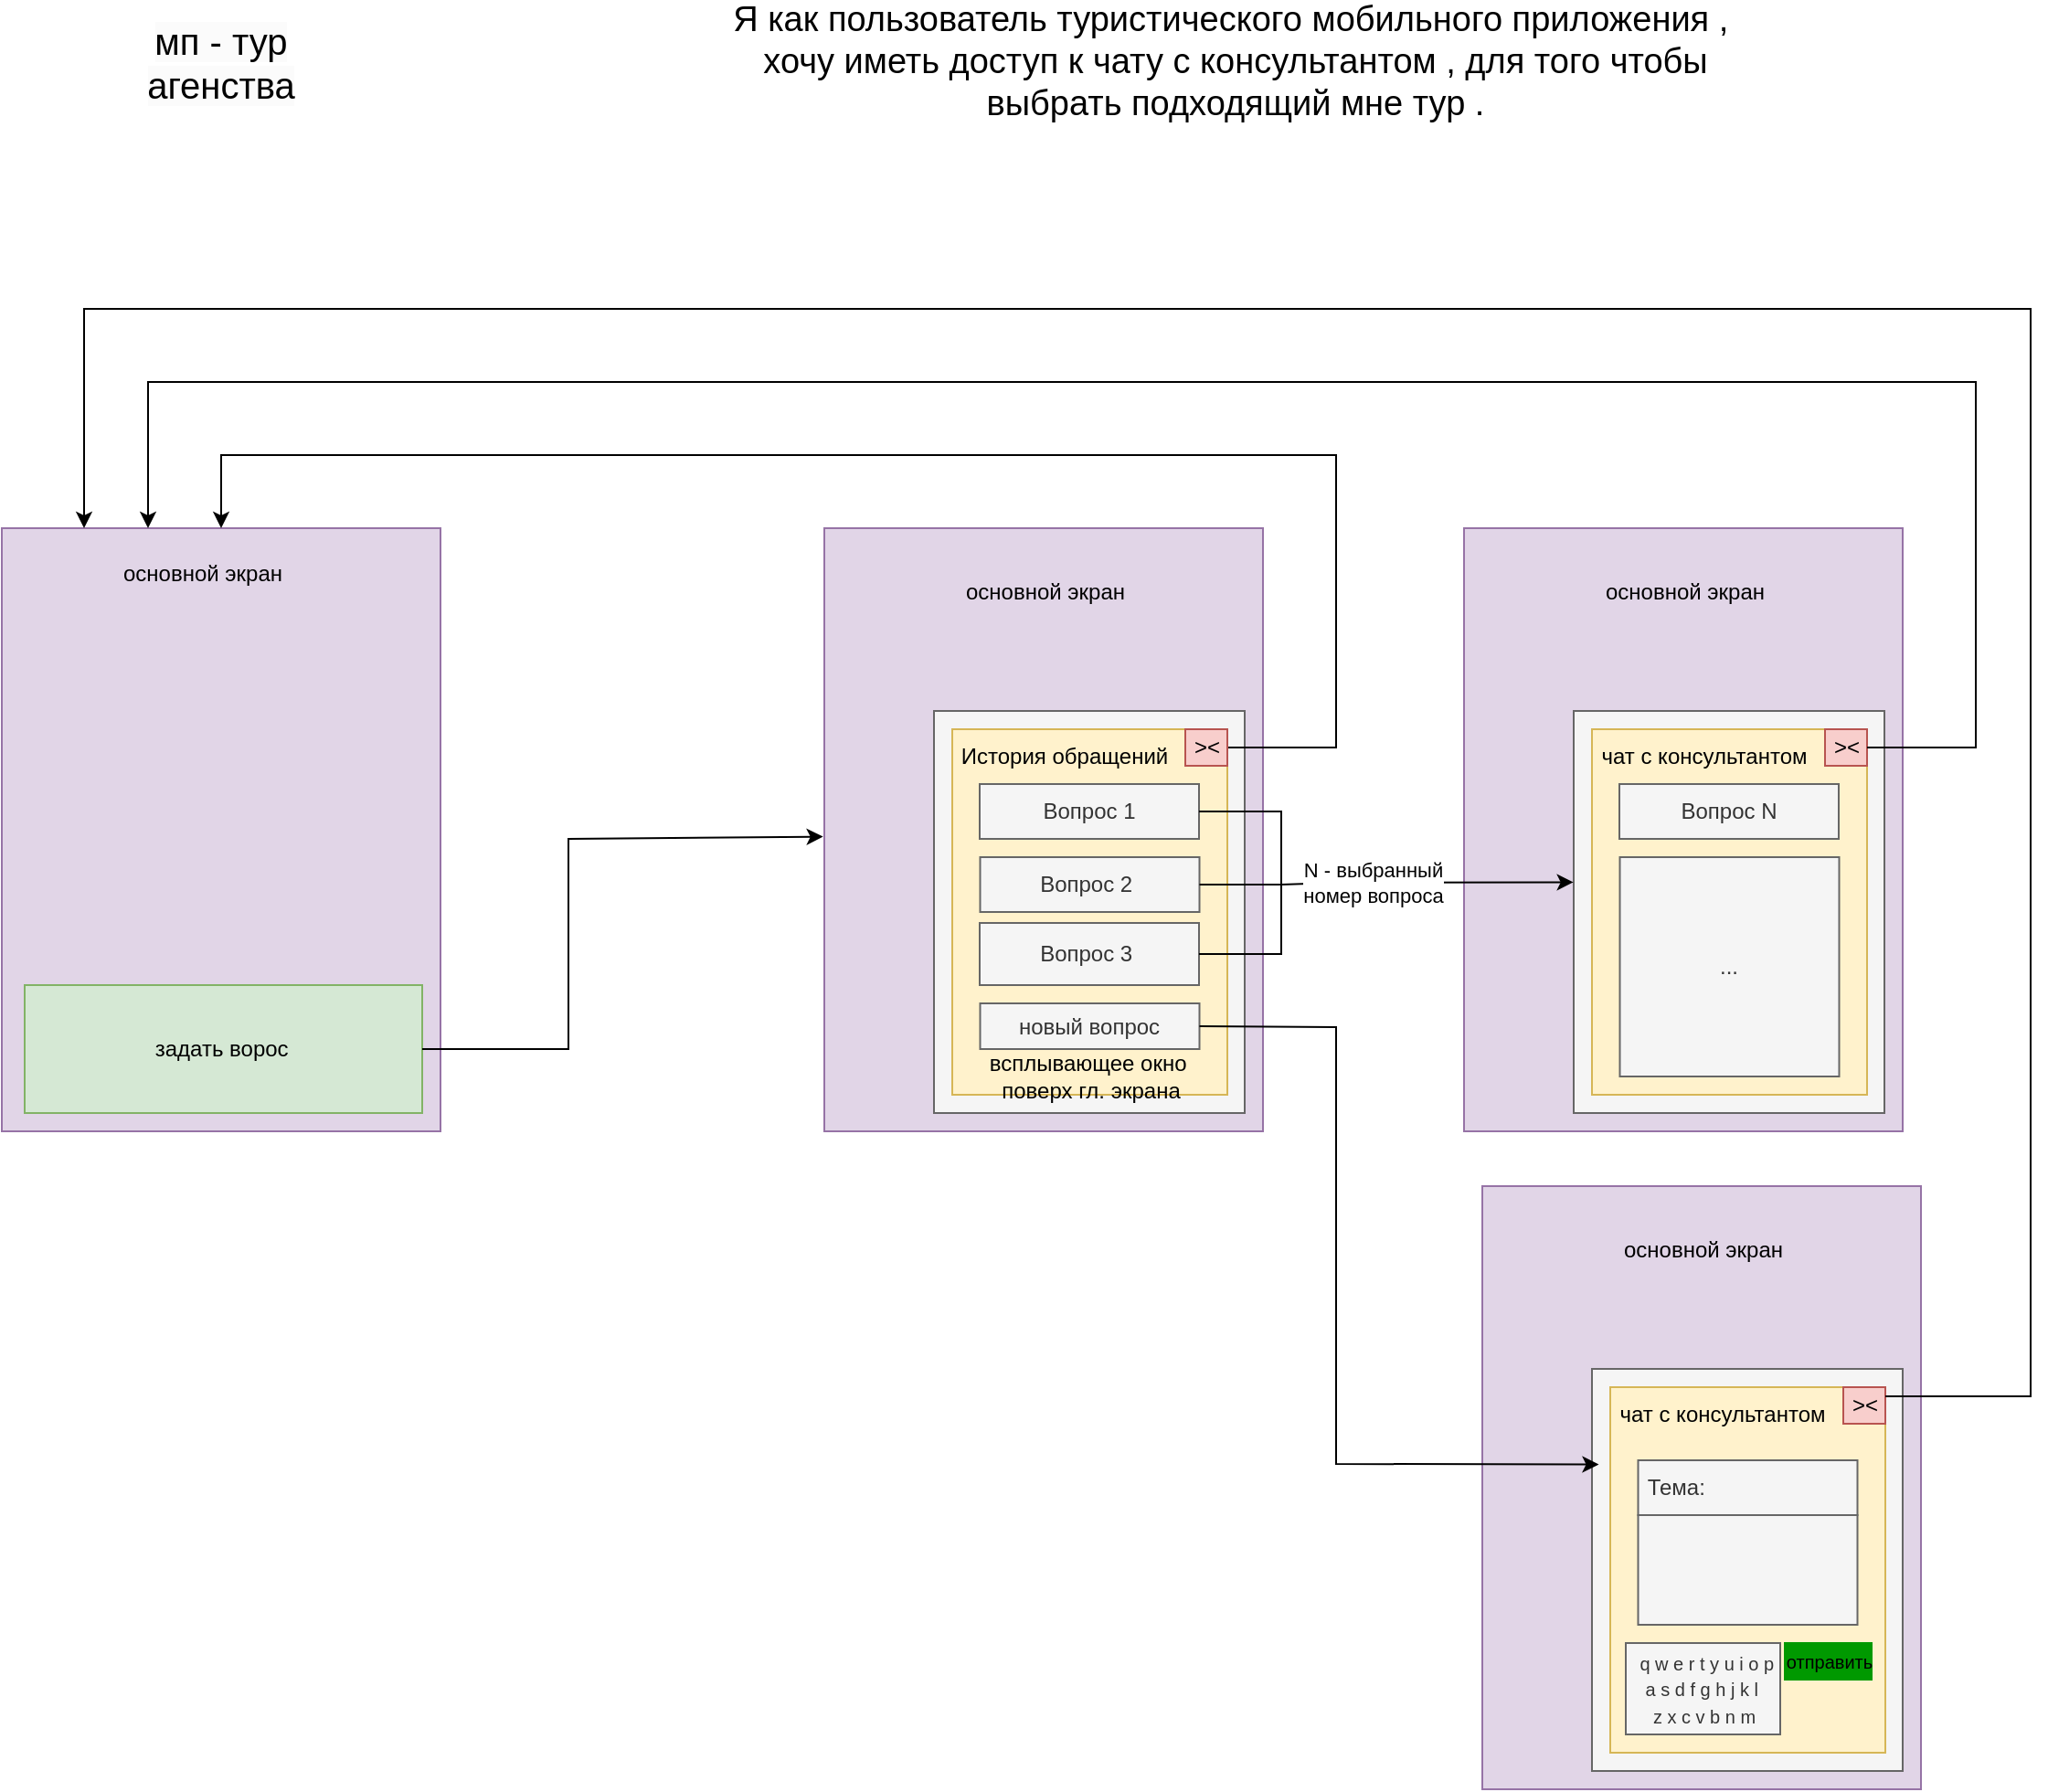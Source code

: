 <mxfile version="24.8.0">
  <diagram name="Страница — 1" id="Ma91BWil_ssSF-kNVNje">
    <mxGraphModel dx="1223" dy="1117" grid="1" gridSize="10" guides="1" tooltips="1" connect="1" arrows="1" fold="1" page="1" pageScale="1" pageWidth="827" pageHeight="1169" math="0" shadow="0">
      <root>
        <mxCell id="0" />
        <mxCell id="1" parent="0" />
        <mxCell id="qpSAZJQmiiE4QWzmZC8Z-1" value="" style="rounded=0;whiteSpace=wrap;html=1;fillColor=#e1d5e7;strokeColor=#9673a6;" parent="1" vertex="1">
          <mxGeometry x="50" y="560" width="240" height="330" as="geometry" />
        </mxCell>
        <mxCell id="qpSAZJQmiiE4QWzmZC8Z-2" value="Я как пользователь туристического мобильного приложения ,&amp;nbsp;&#xa;хочу иметь доступ к чату с консультантом , для того чтобы выбрать подходящий мне тур ." style="text;html=1;align=center;verticalAlign=middle;whiteSpace=wrap;rounded=0;fontSize=19;" parent="1" vertex="1">
          <mxGeometry x="430" y="290" width="590" height="30" as="geometry" />
        </mxCell>
        <mxCell id="qpSAZJQmiiE4QWzmZC8Z-3" value="&lt;span style=&quot;color: rgb(0, 0, 0); font-family: Helvetica; font-size: 20px; font-style: normal; font-variant-ligatures: normal; font-variant-caps: normal; font-weight: 400; letter-spacing: normal; orphans: 2; text-align: center; text-indent: 0px; text-transform: none; widows: 2; word-spacing: 0px; -webkit-text-stroke-width: 0px; white-space: normal; background-color: rgb(251, 251, 251); text-decoration-thickness: initial; text-decoration-style: initial; text-decoration-color: initial; float: none; display: inline !important;&quot;&gt;мп - тур агенства&lt;/span&gt;" style="text;html=1;align=center;verticalAlign=middle;whiteSpace=wrap;rounded=0;fontSize=20;" parent="1" vertex="1">
          <mxGeometry x="140" y="290" width="60" height="30" as="geometry" />
        </mxCell>
        <mxCell id="qpSAZJQmiiE4QWzmZC8Z-14" value="основной экран" style="text;html=1;align=center;verticalAlign=middle;whiteSpace=wrap;rounded=0;" parent="1" vertex="1">
          <mxGeometry x="100" y="570" width="120" height="30" as="geometry" />
        </mxCell>
        <mxCell id="qpSAZJQmiiE4QWzmZC8Z-17" value="задать ворос&amp;nbsp;" style="rounded=0;whiteSpace=wrap;html=1;fillColor=#d5e8d4;strokeColor=#82b366;" parent="1" vertex="1">
          <mxGeometry x="62.5" y="810" width="217.5" height="70" as="geometry" />
        </mxCell>
        <mxCell id="qpSAZJQmiiE4QWzmZC8Z-18" value="" style="endArrow=classic;html=1;rounded=0;exitX=1;exitY=0.5;exitDx=0;exitDy=0;entryX=-0.004;entryY=0.358;entryDx=0;entryDy=0;entryPerimeter=0;" parent="1" source="qpSAZJQmiiE4QWzmZC8Z-17" edge="1">
          <mxGeometry width="50" height="50" relative="1" as="geometry">
            <mxPoint x="530" y="740" as="sourcePoint" />
            <mxPoint x="499.32" y="728.76" as="targetPoint" />
            <Array as="points">
              <mxPoint x="360" y="845" />
              <mxPoint x="360" y="730" />
            </Array>
          </mxGeometry>
        </mxCell>
        <mxCell id="l0X42Bm0tS4iPZdSs6m8-1" value="" style="rounded=0;whiteSpace=wrap;html=1;fillColor=#e1d5e7;strokeColor=#9673a6;" vertex="1" parent="1">
          <mxGeometry x="500" y="560" width="240" height="330" as="geometry" />
        </mxCell>
        <mxCell id="l0X42Bm0tS4iPZdSs6m8-10" value="" style="rounded=0;whiteSpace=wrap;html=1;fillColor=#f5f5f5;strokeColor=#666666;fontColor=#333333;" vertex="1" parent="1">
          <mxGeometry x="560" y="660" width="170" height="220" as="geometry" />
        </mxCell>
        <mxCell id="l0X42Bm0tS4iPZdSs6m8-12" value="&amp;gt;&amp;lt;" style="rounded=0;whiteSpace=wrap;html=1;fillColor=#f8cecc;strokeColor=#b85450;" vertex="1" parent="1">
          <mxGeometry x="697.5" y="670" width="23" height="20" as="geometry" />
        </mxCell>
        <mxCell id="l0X42Bm0tS4iPZdSs6m8-13" value="" style="rounded=0;whiteSpace=wrap;html=1;fillColor=#fff2cc;strokeColor=#d6b656;" vertex="1" parent="1">
          <mxGeometry x="570" y="670" width="150.5" height="200" as="geometry" />
        </mxCell>
        <mxCell id="l0X42Bm0tS4iPZdSs6m8-14" value="История обращений" style="text;html=1;align=center;verticalAlign=middle;whiteSpace=wrap;rounded=0;" vertex="1" parent="1">
          <mxGeometry x="560" y="670" width="143" height="30" as="geometry" />
        </mxCell>
        <mxCell id="l0X42Bm0tS4iPZdSs6m8-17" value="Вопрос 2&amp;nbsp;" style="rounded=0;whiteSpace=wrap;html=1;fillColor=#f5f5f5;strokeColor=#666666;fontColor=#333333;" vertex="1" parent="1">
          <mxGeometry x="585.25" y="740" width="120" height="30" as="geometry" />
        </mxCell>
        <mxCell id="l0X42Bm0tS4iPZdSs6m8-29" value="основной экран" style="text;html=1;align=center;verticalAlign=middle;whiteSpace=wrap;rounded=0;" vertex="1" parent="1">
          <mxGeometry x="560.75" y="580" width="120" height="30" as="geometry" />
        </mxCell>
        <mxCell id="l0X42Bm0tS4iPZdSs6m8-35" value="" style="endArrow=classic;html=1;rounded=0;exitX=1;exitY=0.5;exitDx=0;exitDy=0;entryX=0.5;entryY=0;entryDx=0;entryDy=0;" edge="1" parent="1" source="l0X42Bm0tS4iPZdSs6m8-12" target="qpSAZJQmiiE4QWzmZC8Z-1">
          <mxGeometry width="50" height="50" relative="1" as="geometry">
            <mxPoint x="1083" y="670" as="sourcePoint" />
            <mxPoint x="700" y="558" as="targetPoint" />
            <Array as="points">
              <mxPoint x="780" y="680" />
              <mxPoint x="780" y="520" />
              <mxPoint x="170" y="520" />
            </Array>
          </mxGeometry>
        </mxCell>
        <mxCell id="l0X42Bm0tS4iPZdSs6m8-37" value="&amp;gt;&amp;lt;" style="rounded=0;whiteSpace=wrap;html=1;fillColor=#f8cecc;strokeColor=#b85450;" vertex="1" parent="1">
          <mxGeometry x="697.5" y="670" width="23" height="20" as="geometry" />
        </mxCell>
        <mxCell id="l0X42Bm0tS4iPZdSs6m8-40" value="Вопрос 1" style="rounded=0;whiteSpace=wrap;html=1;fillColor=#f5f5f5;strokeColor=#666666;fontColor=#333333;" vertex="1" parent="1">
          <mxGeometry x="585" y="700" width="120" height="30" as="geometry" />
        </mxCell>
        <mxCell id="l0X42Bm0tS4iPZdSs6m8-41" value="" style="rounded=0;whiteSpace=wrap;html=1;fillColor=#e1d5e7;strokeColor=#9673a6;" vertex="1" parent="1">
          <mxGeometry x="850" y="560" width="240" height="330" as="geometry" />
        </mxCell>
        <mxCell id="l0X42Bm0tS4iPZdSs6m8-42" value="Обращение" style="rounded=0;whiteSpace=wrap;html=1;fillColor=#f5f5f5;strokeColor=#666666;fontColor=#333333;" vertex="1" parent="1">
          <mxGeometry x="910" y="660" width="170" height="220" as="geometry" />
        </mxCell>
        <mxCell id="l0X42Bm0tS4iPZdSs6m8-43" value="&amp;gt;&amp;lt;" style="rounded=0;whiteSpace=wrap;html=1;fillColor=#f8cecc;strokeColor=#b85450;" vertex="1" parent="1">
          <mxGeometry x="1047.5" y="670" width="23" height="20" as="geometry" />
        </mxCell>
        <mxCell id="l0X42Bm0tS4iPZdSs6m8-44" value="" style="rounded=0;whiteSpace=wrap;html=1;fillColor=#fff2cc;strokeColor=#d6b656;" vertex="1" parent="1">
          <mxGeometry x="920" y="670" width="150.5" height="200" as="geometry" />
        </mxCell>
        <mxCell id="l0X42Bm0tS4iPZdSs6m8-45" value="чат с консультантом" style="text;html=1;align=center;verticalAlign=middle;whiteSpace=wrap;rounded=0;" vertex="1" parent="1">
          <mxGeometry x="910" y="670" width="143" height="30" as="geometry" />
        </mxCell>
        <mxCell id="l0X42Bm0tS4iPZdSs6m8-48" value="..." style="rounded=0;whiteSpace=wrap;html=1;fillColor=#f5f5f5;strokeColor=#666666;fontColor=#333333;" vertex="1" parent="1">
          <mxGeometry x="935.25" y="740" width="120" height="120" as="geometry" />
        </mxCell>
        <mxCell id="l0X42Bm0tS4iPZdSs6m8-49" value="основной экран" style="text;html=1;align=center;verticalAlign=middle;whiteSpace=wrap;rounded=0;" vertex="1" parent="1">
          <mxGeometry x="910.75" y="580" width="120" height="30" as="geometry" />
        </mxCell>
        <mxCell id="l0X42Bm0tS4iPZdSs6m8-50" value="&amp;gt;&amp;lt;" style="rounded=0;whiteSpace=wrap;html=1;fillColor=#f8cecc;strokeColor=#b85450;" vertex="1" parent="1">
          <mxGeometry x="1047.5" y="670" width="23" height="20" as="geometry" />
        </mxCell>
        <mxCell id="l0X42Bm0tS4iPZdSs6m8-51" value="Вопрос N" style="rounded=0;whiteSpace=wrap;html=1;fillColor=#f5f5f5;strokeColor=#666666;fontColor=#333333;" vertex="1" parent="1">
          <mxGeometry x="935" y="700" width="120" height="30" as="geometry" />
        </mxCell>
        <mxCell id="l0X42Bm0tS4iPZdSs6m8-52" value="Вопрос 3&amp;nbsp;" style="rounded=0;whiteSpace=wrap;html=1;fillColor=#f5f5f5;strokeColor=#666666;fontColor=#333333;" vertex="1" parent="1">
          <mxGeometry x="585" y="776" width="120" height="34" as="geometry" />
        </mxCell>
        <mxCell id="l0X42Bm0tS4iPZdSs6m8-53" value="новый вопрос" style="rounded=0;whiteSpace=wrap;html=1;fillColor=#f5f5f5;strokeColor=#666666;fontColor=#333333;" vertex="1" parent="1">
          <mxGeometry x="585.25" y="820" width="120" height="25" as="geometry" />
        </mxCell>
        <mxCell id="l0X42Bm0tS4iPZdSs6m8-55" value="" style="rounded=0;whiteSpace=wrap;html=1;fillColor=#e1d5e7;strokeColor=#9673a6;" vertex="1" parent="1">
          <mxGeometry x="860" y="920" width="240" height="330" as="geometry" />
        </mxCell>
        <mxCell id="l0X42Bm0tS4iPZdSs6m8-56" value="" style="rounded=0;whiteSpace=wrap;html=1;fillColor=#f5f5f5;strokeColor=#666666;fontColor=#333333;" vertex="1" parent="1">
          <mxGeometry x="920" y="1020" width="170" height="220" as="geometry" />
        </mxCell>
        <mxCell id="l0X42Bm0tS4iPZdSs6m8-57" value="&amp;gt;&amp;lt;" style="rounded=0;whiteSpace=wrap;html=1;fillColor=#f8cecc;strokeColor=#b85450;" vertex="1" parent="1">
          <mxGeometry x="1057.5" y="1030" width="23" height="20" as="geometry" />
        </mxCell>
        <mxCell id="l0X42Bm0tS4iPZdSs6m8-58" value="" style="rounded=0;whiteSpace=wrap;html=1;fillColor=#fff2cc;strokeColor=#d6b656;" vertex="1" parent="1">
          <mxGeometry x="930" y="1030" width="150.5" height="200" as="geometry" />
        </mxCell>
        <mxCell id="l0X42Bm0tS4iPZdSs6m8-59" value="чат с консультантом" style="text;html=1;align=center;verticalAlign=middle;whiteSpace=wrap;rounded=0;" vertex="1" parent="1">
          <mxGeometry x="920" y="1030" width="143" height="30" as="geometry" />
        </mxCell>
        <mxCell id="l0X42Bm0tS4iPZdSs6m8-60" value="&lt;font style=&quot;font-size: 10px;&quot;&gt;&amp;nbsp;q w e r t y u i o p&lt;br&gt;a s d f g h j k l&amp;nbsp;&lt;br&gt;z x c v b n m&lt;/font&gt;" style="rounded=0;whiteSpace=wrap;html=1;fillColor=#f5f5f5;strokeColor=#666666;fontColor=#333333;" vertex="1" parent="1">
          <mxGeometry x="938.5" y="1170" width="84.5" height="50" as="geometry" />
        </mxCell>
        <mxCell id="l0X42Bm0tS4iPZdSs6m8-61" value="&lt;font style=&quot;font-size: 10px;&quot;&gt;отправить&lt;/font&gt;" style="rounded=0;whiteSpace=wrap;html=1;fillColor=#009900;strokeColor=#009900;" vertex="1" parent="1">
          <mxGeometry x="1025.5" y="1170" width="47.5" height="20" as="geometry" />
        </mxCell>
        <mxCell id="l0X42Bm0tS4iPZdSs6m8-62" value="" style="rounded=0;whiteSpace=wrap;html=1;fillColor=#f5f5f5;strokeColor=#666666;fontColor=#333333;align=left;" vertex="1" parent="1">
          <mxGeometry x="945.25" y="1100" width="120" height="60" as="geometry" />
        </mxCell>
        <mxCell id="l0X42Bm0tS4iPZdSs6m8-63" value="основной экран" style="text;html=1;align=center;verticalAlign=middle;whiteSpace=wrap;rounded=0;" vertex="1" parent="1">
          <mxGeometry x="920.75" y="940" width="120" height="30" as="geometry" />
        </mxCell>
        <mxCell id="l0X42Bm0tS4iPZdSs6m8-64" value="&amp;gt;&amp;lt;" style="rounded=0;whiteSpace=wrap;html=1;fillColor=#f8cecc;strokeColor=#b85450;" vertex="1" parent="1">
          <mxGeometry x="1057.5" y="1030" width="23" height="20" as="geometry" />
        </mxCell>
        <mxCell id="l0X42Bm0tS4iPZdSs6m8-65" value="&amp;nbsp;Тема:" style="rounded=0;whiteSpace=wrap;html=1;fillColor=#f5f5f5;strokeColor=#666666;fontColor=#333333;align=left;" vertex="1" parent="1">
          <mxGeometry x="945.25" y="1070" width="120" height="30" as="geometry" />
        </mxCell>
        <mxCell id="l0X42Bm0tS4iPZdSs6m8-66" value="" style="endArrow=classic;html=1;rounded=0;exitX=1;exitY=0.5;exitDx=0;exitDy=0;entryX=0.022;entryY=0.224;entryDx=0;entryDy=0;entryPerimeter=0;" edge="1" parent="1" source="l0X42Bm0tS4iPZdSs6m8-53">
          <mxGeometry width="50" height="50" relative="1" as="geometry">
            <mxPoint x="705.25" y="835.5" as="sourcePoint" />
            <mxPoint x="923.74" y="1072.28" as="targetPoint" />
            <Array as="points">
              <mxPoint x="780" y="833" />
              <mxPoint x="780" y="1072" />
            </Array>
          </mxGeometry>
        </mxCell>
        <mxCell id="l0X42Bm0tS4iPZdSs6m8-67" value="N - выбранный &lt;br&gt;номер вопроса" style="endArrow=classic;html=1;rounded=0;entryX=-0.001;entryY=0.426;entryDx=0;entryDy=0;entryPerimeter=0;" edge="1" parent="1" target="l0X42Bm0tS4iPZdSs6m8-42">
          <mxGeometry x="-0.374" width="50" height="50" relative="1" as="geometry">
            <mxPoint x="750" y="755" as="sourcePoint" />
            <mxPoint x="840" y="755" as="targetPoint" />
            <Array as="points">
              <mxPoint x="780" y="754" />
            </Array>
            <mxPoint as="offset" />
          </mxGeometry>
        </mxCell>
        <mxCell id="l0X42Bm0tS4iPZdSs6m8-68" value="" style="endArrow=none;html=1;rounded=0;entryX=1;entryY=0.5;entryDx=0;entryDy=0;exitX=1;exitY=0.5;exitDx=0;exitDy=0;" edge="1" parent="1" source="l0X42Bm0tS4iPZdSs6m8-52" target="l0X42Bm0tS4iPZdSs6m8-40">
          <mxGeometry width="50" height="50" relative="1" as="geometry">
            <mxPoint x="710" y="770" as="sourcePoint" />
            <mxPoint x="750" y="740" as="targetPoint" />
            <Array as="points">
              <mxPoint x="750" y="793" />
              <mxPoint x="750" y="715" />
            </Array>
          </mxGeometry>
        </mxCell>
        <mxCell id="l0X42Bm0tS4iPZdSs6m8-69" value="" style="endArrow=none;html=1;rounded=0;exitX=1;exitY=0.5;exitDx=0;exitDy=0;" edge="1" parent="1" source="l0X42Bm0tS4iPZdSs6m8-17">
          <mxGeometry width="50" height="50" relative="1" as="geometry">
            <mxPoint x="680" y="780" as="sourcePoint" />
            <mxPoint x="750" y="755" as="targetPoint" />
          </mxGeometry>
        </mxCell>
        <mxCell id="l0X42Bm0tS4iPZdSs6m8-70" value="всплывающее окно&amp;nbsp;&lt;br&gt;поверх гл. экрана" style="text;html=1;align=center;verticalAlign=middle;whiteSpace=wrap;rounded=0;" vertex="1" parent="1">
          <mxGeometry x="560.75" y="845" width="170" height="30" as="geometry" />
        </mxCell>
        <mxCell id="l0X42Bm0tS4iPZdSs6m8-76" value="" style="endArrow=classic;html=1;rounded=0;exitX=1;exitY=0.5;exitDx=0;exitDy=0;" edge="1" parent="1" source="l0X42Bm0tS4iPZdSs6m8-50">
          <mxGeometry width="50" height="50" relative="1" as="geometry">
            <mxPoint x="480" y="930" as="sourcePoint" />
            <mxPoint x="130" y="560" as="targetPoint" />
            <Array as="points">
              <mxPoint x="1130" y="680" />
              <mxPoint x="1130" y="480" />
              <mxPoint x="130" y="480" />
            </Array>
          </mxGeometry>
        </mxCell>
        <mxCell id="l0X42Bm0tS4iPZdSs6m8-77" value="" style="endArrow=classic;html=1;rounded=0;exitX=1;exitY=0.25;exitDx=0;exitDy=0;" edge="1" parent="1" source="l0X42Bm0tS4iPZdSs6m8-64">
          <mxGeometry width="50" height="50" relative="1" as="geometry">
            <mxPoint x="1070" y="910" as="sourcePoint" />
            <mxPoint x="95" y="560" as="targetPoint" />
            <Array as="points">
              <mxPoint x="1160" y="1035" />
              <mxPoint x="1160" y="440" />
              <mxPoint x="95" y="440" />
            </Array>
          </mxGeometry>
        </mxCell>
      </root>
    </mxGraphModel>
  </diagram>
</mxfile>
